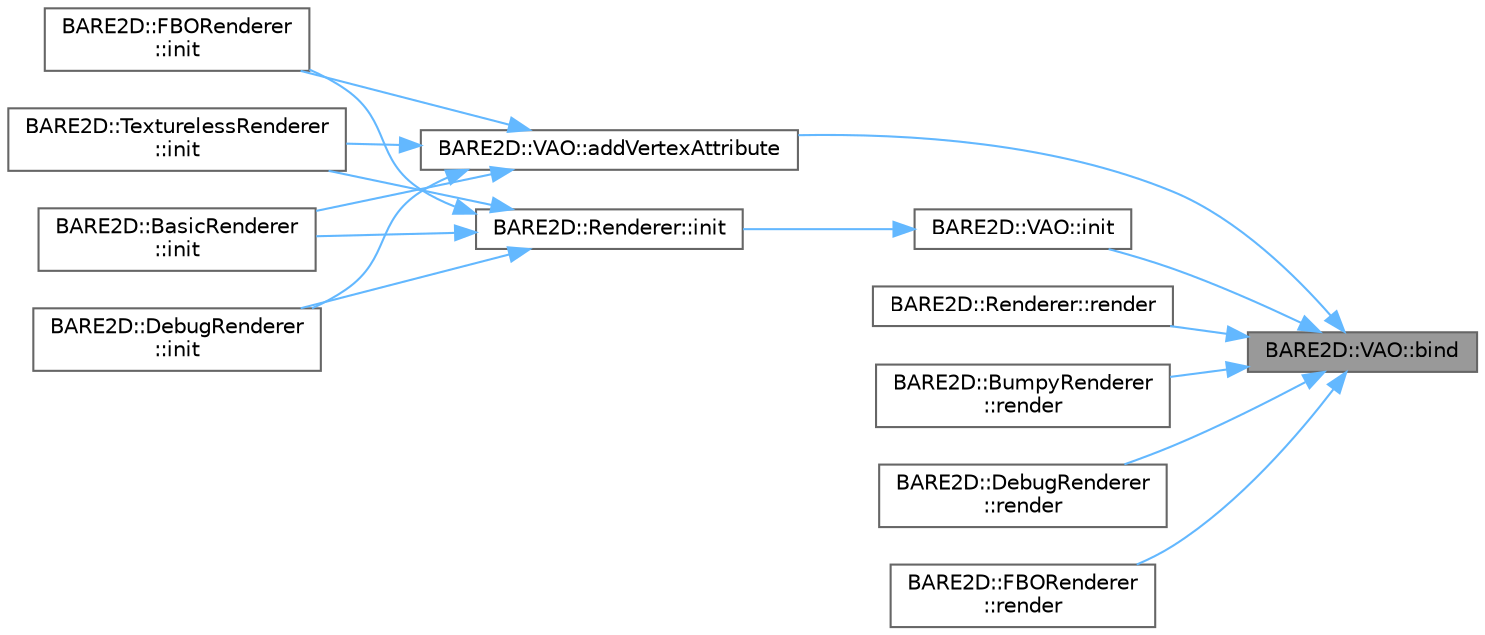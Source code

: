 digraph "BARE2D::VAO::bind"
{
 // INTERACTIVE_SVG=YES
 // LATEX_PDF_SIZE
  bgcolor="transparent";
  edge [fontname=Helvetica,fontsize=10,labelfontname=Helvetica,labelfontsize=10];
  node [fontname=Helvetica,fontsize=10,shape=box,height=0.2,width=0.4];
  rankdir="RL";
  Node1 [label="BARE2D::VAO::bind",height=0.2,width=0.4,color="gray40", fillcolor="grey60", style="filled", fontcolor="black",tooltip="Binds this vertex array object."];
  Node1 -> Node2 [dir="back",color="steelblue1",style="solid"];
  Node2 [label="BARE2D::VAO::addVertexAttribute",height=0.2,width=0.4,color="grey40", fillcolor="white", style="filled",URL="$class_b_a_r_e2_d_1_1_v_a_o.html#a96ee05539c58614ee273b7df85143804",tooltip="Wrapper for glVertexAttribPointer - Adds an attribute to the VBO - each vertex data slot will gain so..."];
  Node2 -> Node3 [dir="back",color="steelblue1",style="solid"];
  Node3 [label="BARE2D::BasicRenderer\l::init",height=0.2,width=0.4,color="grey40", fillcolor="white", style="filled",URL="$class_b_a_r_e2_d_1_1_basic_renderer.html#aa228c647d7fe74772a4736d51fdb7796",tooltip="Initializes all necessary bits of the renderer."];
  Node2 -> Node4 [dir="back",color="steelblue1",style="solid"];
  Node4 [label="BARE2D::DebugRenderer\l::init",height=0.2,width=0.4,color="grey40", fillcolor="white", style="filled",URL="$class_b_a_r_e2_d_1_1_debug_renderer.html#adfa84d84a1525f62c888ecdcdc3e874a",tooltip="Initializes with very rudimentary shaders (hardcoded), adds vertex attributes."];
  Node2 -> Node5 [dir="back",color="steelblue1",style="solid"];
  Node5 [label="BARE2D::FBORenderer\l::init",height=0.2,width=0.4,color="grey40", fillcolor="white", style="filled",URL="$class_b_a_r_e2_d_1_1_f_b_o_renderer.html#ac1902310c37a001b0f6d53b7d6066867",tooltip="Initializes all necessary bits of the renderer."];
  Node2 -> Node6 [dir="back",color="steelblue1",style="solid"];
  Node6 [label="BARE2D::TexturelessRenderer\l::init",height=0.2,width=0.4,color="grey40", fillcolor="white", style="filled",URL="$class_b_a_r_e2_d_1_1_textureless_renderer.html#a01951b878023daee5eef45428e8e858e",tooltip="Initializes all necessary bits of the renderer."];
  Node1 -> Node7 [dir="back",color="steelblue1",style="solid"];
  Node7 [label="BARE2D::VAO::init",height=0.2,width=0.4,color="grey40", fillcolor="white", style="filled",URL="$class_b_a_r_e2_d_1_1_v_a_o.html#a95e6c292d64ff927870783e464ad49cd",tooltip="Initializes the necessary components, combining the VBO and VAO."];
  Node7 -> Node8 [dir="back",color="steelblue1",style="solid"];
  Node8 [label="BARE2D::Renderer::init",height=0.2,width=0.4,color="grey40", fillcolor="white", style="filled",URL="$class_b_a_r_e2_d_1_1_renderer.html#addafa95f7a6f451e359d1300031bdde1",tooltip="Initializes all necessary bits of the renderer."];
  Node8 -> Node3 [dir="back",color="steelblue1",style="solid"];
  Node8 -> Node4 [dir="back",color="steelblue1",style="solid"];
  Node8 -> Node5 [dir="back",color="steelblue1",style="solid"];
  Node8 -> Node6 [dir="back",color="steelblue1",style="solid"];
  Node1 -> Node9 [dir="back",color="steelblue1",style="solid"];
  Node9 [label="BARE2D::Renderer::render",height=0.2,width=0.4,color="grey40", fillcolor="white", style="filled",URL="$class_b_a_r_e2_d_1_1_renderer.html#af6c7b543d54be3ce30224e21d5606be3",tooltip="Actually renders the contents to the screen!"];
  Node1 -> Node10 [dir="back",color="steelblue1",style="solid"];
  Node10 [label="BARE2D::BumpyRenderer\l::render",height=0.2,width=0.4,color="grey40", fillcolor="white", style="filled",URL="$class_b_a_r_e2_d_1_1_bumpy_renderer.html#adf8f29d89f859671a39cde7fb94cc7e7",tooltip="Actually renders the contents to the screen!"];
  Node1 -> Node11 [dir="back",color="steelblue1",style="solid"];
  Node11 [label="BARE2D::DebugRenderer\l::render",height=0.2,width=0.4,color="grey40", fillcolor="white", style="filled",URL="$class_b_a_r_e2_d_1_1_debug_renderer.html#a52b8a86d9eb1e621b49dcf17b88b4cd4",tooltip="Actually renders the contents to the screen!"];
  Node1 -> Node12 [dir="back",color="steelblue1",style="solid"];
  Node12 [label="BARE2D::FBORenderer\l::render",height=0.2,width=0.4,color="grey40", fillcolor="white", style="filled",URL="$class_b_a_r_e2_d_1_1_f_b_o_renderer.html#aaccc7bddd25f99cca5b734d097383c6e",tooltip="Actually renders the contents to the screen!"];
}
